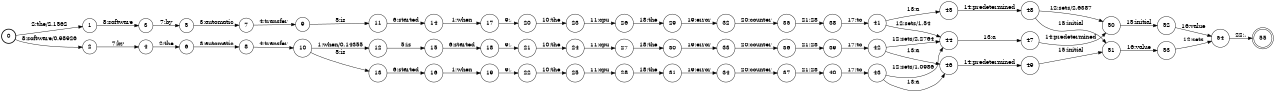 digraph FST {
rankdir = LR;
size = "8.5,11";
label = "";
center = 1;
orientation = Portrait;
ranksep = "0.4";
nodesep = "0.25";
0 [label = "0", shape = circle, style = bold, fontsize = 14]
	0 -> 1 [label = "2:the/2.1562", fontsize = 14];
	0 -> 2 [label = "8:software/0.98926", fontsize = 14];
1 [label = "1", shape = circle, style = solid, fontsize = 14]
	1 -> 3 [label = "8:software", fontsize = 14];
2 [label = "2", shape = circle, style = solid, fontsize = 14]
	2 -> 4 [label = "7:by", fontsize = 14];
3 [label = "3", shape = circle, style = solid, fontsize = 14]
	3 -> 5 [label = "7:by", fontsize = 14];
4 [label = "4", shape = circle, style = solid, fontsize = 14]
	4 -> 6 [label = "2:the", fontsize = 14];
5 [label = "5", shape = circle, style = solid, fontsize = 14]
	5 -> 7 [label = "3:automatic", fontsize = 14];
6 [label = "6", shape = circle, style = solid, fontsize = 14]
	6 -> 8 [label = "3:automatic", fontsize = 14];
7 [label = "7", shape = circle, style = solid, fontsize = 14]
	7 -> 9 [label = "4:transfer", fontsize = 14];
8 [label = "8", shape = circle, style = solid, fontsize = 14]
	8 -> 10 [label = "4:transfer", fontsize = 14];
9 [label = "9", shape = circle, style = solid, fontsize = 14]
	9 -> 11 [label = "5:is", fontsize = 14];
10 [label = "10", shape = circle, style = solid, fontsize = 14]
	10 -> 12 [label = "1:when/0.14355", fontsize = 14];
	10 -> 13 [label = "5:is", fontsize = 14];
11 [label = "11", shape = circle, style = solid, fontsize = 14]
	11 -> 14 [label = "6:started", fontsize = 14];
12 [label = "12", shape = circle, style = solid, fontsize = 14]
	12 -> 15 [label = "5:is", fontsize = 14];
13 [label = "13", shape = circle, style = solid, fontsize = 14]
	13 -> 16 [label = "6:started", fontsize = 14];
14 [label = "14", shape = circle, style = solid, fontsize = 14]
	14 -> 17 [label = "1:when", fontsize = 14];
15 [label = "15", shape = circle, style = solid, fontsize = 14]
	15 -> 18 [label = "6:started", fontsize = 14];
16 [label = "16", shape = circle, style = solid, fontsize = 14]
	16 -> 19 [label = "1:when", fontsize = 14];
17 [label = "17", shape = circle, style = solid, fontsize = 14]
	17 -> 20 [label = "9:,", fontsize = 14];
18 [label = "18", shape = circle, style = solid, fontsize = 14]
	18 -> 21 [label = "9:,", fontsize = 14];
19 [label = "19", shape = circle, style = solid, fontsize = 14]
	19 -> 22 [label = "9:,", fontsize = 14];
20 [label = "20", shape = circle, style = solid, fontsize = 14]
	20 -> 23 [label = "10:the", fontsize = 14];
21 [label = "21", shape = circle, style = solid, fontsize = 14]
	21 -> 24 [label = "10:the", fontsize = 14];
22 [label = "22", shape = circle, style = solid, fontsize = 14]
	22 -> 25 [label = "10:the", fontsize = 14];
23 [label = "23", shape = circle, style = solid, fontsize = 14]
	23 -> 26 [label = "11:cpu", fontsize = 14];
24 [label = "24", shape = circle, style = solid, fontsize = 14]
	24 -> 27 [label = "11:cpu", fontsize = 14];
25 [label = "25", shape = circle, style = solid, fontsize = 14]
	25 -> 28 [label = "11:cpu", fontsize = 14];
26 [label = "26", shape = circle, style = solid, fontsize = 14]
	26 -> 29 [label = "18:the", fontsize = 14];
27 [label = "27", shape = circle, style = solid, fontsize = 14]
	27 -> 30 [label = "18:the", fontsize = 14];
28 [label = "28", shape = circle, style = solid, fontsize = 14]
	28 -> 31 [label = "18:the", fontsize = 14];
29 [label = "29", shape = circle, style = solid, fontsize = 14]
	29 -> 32 [label = "19:error", fontsize = 14];
30 [label = "30", shape = circle, style = solid, fontsize = 14]
	30 -> 33 [label = "19:error", fontsize = 14];
31 [label = "31", shape = circle, style = solid, fontsize = 14]
	31 -> 34 [label = "19:error", fontsize = 14];
32 [label = "32", shape = circle, style = solid, fontsize = 14]
	32 -> 35 [label = "20:counter", fontsize = 14];
33 [label = "33", shape = circle, style = solid, fontsize = 14]
	33 -> 36 [label = "20:counter", fontsize = 14];
34 [label = "34", shape = circle, style = solid, fontsize = 14]
	34 -> 37 [label = "20:counter", fontsize = 14];
35 [label = "35", shape = circle, style = solid, fontsize = 14]
	35 -> 38 [label = "21:28", fontsize = 14];
36 [label = "36", shape = circle, style = solid, fontsize = 14]
	36 -> 39 [label = "21:28", fontsize = 14];
37 [label = "37", shape = circle, style = solid, fontsize = 14]
	37 -> 40 [label = "21:28", fontsize = 14];
38 [label = "38", shape = circle, style = solid, fontsize = 14]
	38 -> 41 [label = "17:to", fontsize = 14];
39 [label = "39", shape = circle, style = solid, fontsize = 14]
	39 -> 42 [label = "17:to", fontsize = 14];
40 [label = "40", shape = circle, style = solid, fontsize = 14]
	40 -> 43 [label = "17:to", fontsize = 14];
41 [label = "41", shape = circle, style = solid, fontsize = 14]
	41 -> 44 [label = "12:sets/1.54", fontsize = 14];
	41 -> 45 [label = "13:a", fontsize = 14];
42 [label = "42", shape = circle, style = solid, fontsize = 14]
	42 -> 44 [label = "12:sets/2.2764", fontsize = 14];
	42 -> 46 [label = "13:a", fontsize = 14];
43 [label = "43", shape = circle, style = solid, fontsize = 14]
	43 -> 44 [label = "12:sets/1.0986", fontsize = 14];
	43 -> 46 [label = "13:a", fontsize = 14];
44 [label = "44", shape = circle, style = solid, fontsize = 14]
	44 -> 47 [label = "13:a", fontsize = 14];
45 [label = "45", shape = circle, style = solid, fontsize = 14]
	45 -> 48 [label = "14:predetermined", fontsize = 14];
46 [label = "46", shape = circle, style = solid, fontsize = 14]
	46 -> 49 [label = "14:predetermined", fontsize = 14];
47 [label = "47", shape = circle, style = solid, fontsize = 14]
	47 -> 50 [label = "14:predetermined", fontsize = 14];
48 [label = "48", shape = circle, style = solid, fontsize = 14]
	48 -> 50 [label = "12:sets/2.6387", fontsize = 14];
	48 -> 51 [label = "15:initial", fontsize = 14];
49 [label = "49", shape = circle, style = solid, fontsize = 14]
	49 -> 51 [label = "15:initial", fontsize = 14];
50 [label = "50", shape = circle, style = solid, fontsize = 14]
	50 -> 52 [label = "15:initial", fontsize = 14];
51 [label = "51", shape = circle, style = solid, fontsize = 14]
	51 -> 53 [label = "16:value", fontsize = 14];
52 [label = "52", shape = circle, style = solid, fontsize = 14]
	52 -> 54 [label = "16:value", fontsize = 14];
53 [label = "53", shape = circle, style = solid, fontsize = 14]
	53 -> 54 [label = "12:sets", fontsize = 14];
54 [label = "54", shape = circle, style = solid, fontsize = 14]
	54 -> 55 [label = "22:.", fontsize = 14];
55 [label = "55", shape = doublecircle, style = solid, fontsize = 14]
}
